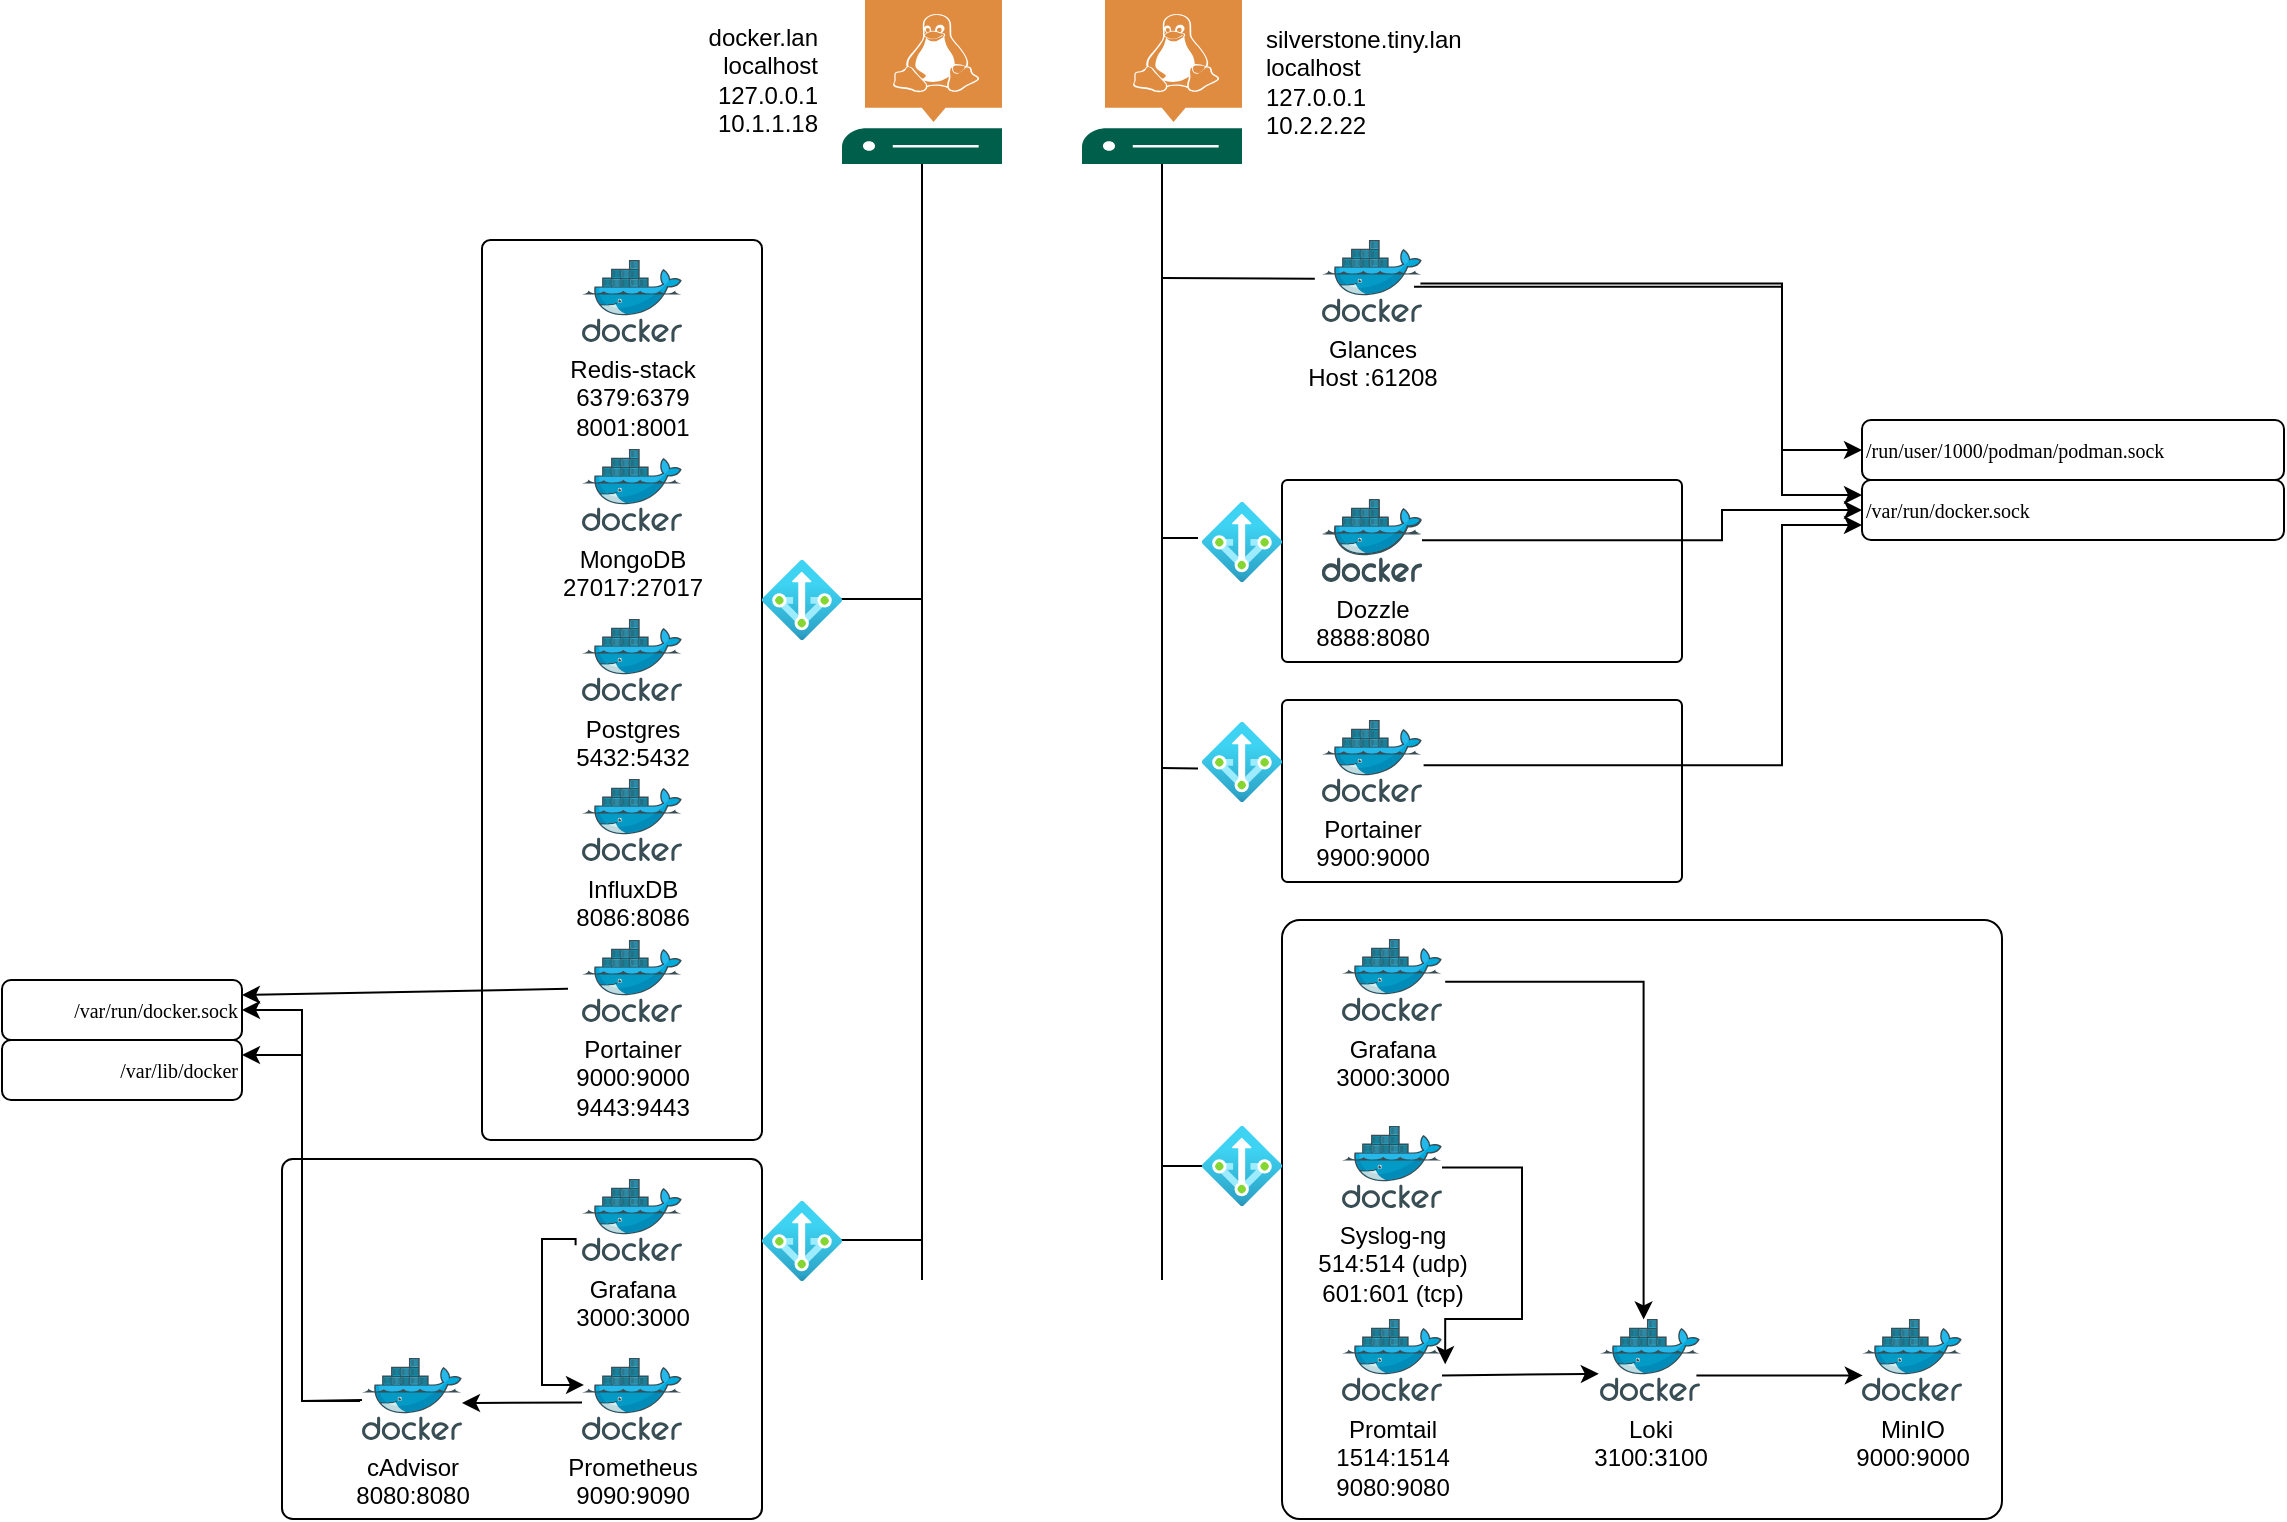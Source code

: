 <mxfile version="24.2.7" type="github">
  <diagram name="Page-1" id="xcAeZ0c_36jicNpxhuPr">
    <mxGraphModel dx="1235" dy="665" grid="1" gridSize="10" guides="1" tooltips="1" connect="1" arrows="1" fold="1" page="1" pageScale="1" pageWidth="1169" pageHeight="827" math="0" shadow="0">
      <root>
        <mxCell id="0" />
        <mxCell id="1" parent="0" />
        <mxCell id="pyQKvO4d3ydewZ7Dew-t-65" value="" style="orthogonalLoop=1;jettySize=auto;html=1;rounded=0;endArrow=none;endFill=0;" parent="1" edge="1">
          <mxGeometry width="80" relative="1" as="geometry">
            <mxPoint x="389" y="339.5" as="sourcePoint" />
            <mxPoint x="469" y="339.5" as="targetPoint" />
          </mxGeometry>
        </mxCell>
        <mxCell id="pyQKvO4d3ydewZ7Dew-t-64" value="" style="orthogonalLoop=1;jettySize=auto;html=1;rounded=0;endArrow=none;endFill=0;" parent="1" edge="1">
          <mxGeometry width="80" relative="1" as="geometry">
            <mxPoint x="389" y="660" as="sourcePoint" />
            <mxPoint x="469" y="660" as="targetPoint" />
          </mxGeometry>
        </mxCell>
        <mxCell id="pyQKvO4d3ydewZ7Dew-t-32" value="" style="orthogonalLoop=1;jettySize=auto;html=1;rounded=0;endArrow=none;endFill=0;" parent="1" edge="1">
          <mxGeometry width="80" relative="1" as="geometry">
            <mxPoint x="589" y="623" as="sourcePoint" />
            <mxPoint x="610" y="623" as="targetPoint" />
          </mxGeometry>
        </mxCell>
        <mxCell id="pyQKvO4d3ydewZ7Dew-t-59" value="" style="rounded=1;whiteSpace=wrap;html=1;arcSize=3;" parent="1" vertex="1">
          <mxGeometry x="249" y="160" width="140" height="450" as="geometry" />
        </mxCell>
        <mxCell id="pyQKvO4d3ydewZ7Dew-t-25" value="" style="rounded=1;whiteSpace=wrap;html=1;arcSize=3;" parent="1" vertex="1">
          <mxGeometry x="649" y="280" width="200" height="91" as="geometry" />
        </mxCell>
        <mxCell id="pyQKvO4d3ydewZ7Dew-t-26" value="Portainer&lt;div&gt;9900:9000&lt;/div&gt;" style="image;sketch=0;aspect=fixed;html=1;points=[];align=center;fontSize=12;image=img/lib/mscae/Docker.svg;" parent="1" vertex="1">
          <mxGeometry x="669" y="290" width="50" height="41" as="geometry" />
        </mxCell>
        <mxCell id="pyQKvO4d3ydewZ7Dew-t-27" value="" style="image;aspect=fixed;html=1;points=[];align=center;fontSize=12;image=img/lib/azure2/networking/NAT.svg;" parent="1" vertex="1">
          <mxGeometry x="609" y="291" width="40" height="40" as="geometry" />
        </mxCell>
        <mxCell id="pyQKvO4d3ydewZ7Dew-t-23" value="" style="rounded=1;whiteSpace=wrap;html=1;arcSize=3;" parent="1" vertex="1">
          <mxGeometry x="649" y="390" width="200" height="91" as="geometry" />
        </mxCell>
        <mxCell id="pyQKvO4d3ydewZ7Dew-t-21" value="" style="rounded=1;whiteSpace=wrap;html=1;arcSize=3;" parent="1" vertex="1">
          <mxGeometry x="649" y="500" width="360" height="299.5" as="geometry" />
        </mxCell>
        <mxCell id="pyQKvO4d3ydewZ7Dew-t-1" value="Glances&lt;div&gt;Host :61208&lt;/div&gt;" style="image;sketch=0;aspect=fixed;html=1;points=[];align=center;fontSize=12;image=img/lib/mscae/Docker.svg;" parent="1" vertex="1">
          <mxGeometry x="669" y="160" width="50" height="41" as="geometry" />
        </mxCell>
        <mxCell id="pyQKvO4d3ydewZ7Dew-t-2" value="Dozzle&lt;div&gt;8888:8080&lt;/div&gt;" style="image;sketch=0;aspect=fixed;html=1;points=[];align=center;fontSize=12;image=img/lib/mscae/Docker.svg;" parent="1" vertex="1">
          <mxGeometry x="669" y="289.5" width="50" height="41" as="geometry" />
        </mxCell>
        <mxCell id="pyQKvO4d3ydewZ7Dew-t-3" value="Grafana&lt;div&gt;3000:3000&lt;/div&gt;" style="image;sketch=0;aspect=fixed;html=1;points=[];align=center;fontSize=12;image=img/lib/mscae/Docker.svg;" parent="1" vertex="1">
          <mxGeometry x="679" y="509.5" width="50" height="41" as="geometry" />
        </mxCell>
        <mxCell id="pyQKvO4d3ydewZ7Dew-t-4" value="Loki&lt;div&gt;3100:3100&lt;/div&gt;" style="image;sketch=0;aspect=fixed;html=1;points=[];align=center;fontSize=12;image=img/lib/mscae/Docker.svg;" parent="1" vertex="1">
          <mxGeometry x="808" y="699.5" width="50" height="41" as="geometry" />
        </mxCell>
        <mxCell id="pyQKvO4d3ydewZ7Dew-t-5" value="MinIO&lt;div&gt;9000:9000&lt;/div&gt;" style="image;sketch=0;aspect=fixed;html=1;points=[];align=center;fontSize=12;image=img/lib/mscae/Docker.svg;" parent="1" vertex="1">
          <mxGeometry x="939" y="699.5" width="50" height="41" as="geometry" />
        </mxCell>
        <mxCell id="pyQKvO4d3ydewZ7Dew-t-6" value="Portainer&lt;div&gt;9900:9000&lt;/div&gt;" style="image;sketch=0;aspect=fixed;html=1;points=[];align=center;fontSize=12;image=img/lib/mscae/Docker.svg;" parent="1" vertex="1">
          <mxGeometry x="669" y="400" width="50" height="41" as="geometry" />
        </mxCell>
        <mxCell id="pyQKvO4d3ydewZ7Dew-t-7" value="Promtail&lt;div&gt;1514:1514&lt;/div&gt;&lt;div&gt;9080:9080&lt;/div&gt;" style="image;sketch=0;aspect=fixed;html=1;points=[];align=center;fontSize=12;image=img/lib/mscae/Docker.svg;" parent="1" vertex="1">
          <mxGeometry x="679" y="699.5" width="50" height="41" as="geometry" />
        </mxCell>
        <mxCell id="pyQKvO4d3ydewZ7Dew-t-8" value="Syslog-ng&lt;div&gt;514:514 (udp)&lt;/div&gt;&lt;div&gt;601:601 (tcp)&lt;/div&gt;" style="image;sketch=0;aspect=fixed;html=1;points=[];align=center;fontSize=12;image=img/lib/mscae/Docker.svg;" parent="1" vertex="1">
          <mxGeometry x="679" y="603" width="50" height="41" as="geometry" />
        </mxCell>
        <mxCell id="pyQKvO4d3ydewZ7Dew-t-9" value="/var/run/docker.sock" style="rounded=1;whiteSpace=wrap;html=1;align=left;fontFamily=Verdana;fontSize=10;" parent="1" vertex="1">
          <mxGeometry x="939" y="280" width="211" height="30" as="geometry" />
        </mxCell>
        <mxCell id="pyQKvO4d3ydewZ7Dew-t-11" value="/run/user/1000/podman/podman.sock" style="rounded=1;whiteSpace=wrap;html=1;align=left;fontFamily=Verdana;fontSize=10;" parent="1" vertex="1">
          <mxGeometry x="939" y="250" width="211" height="30" as="geometry" />
        </mxCell>
        <mxCell id="pyQKvO4d3ydewZ7Dew-t-13" value="" style="orthogonalLoop=1;jettySize=auto;html=1;rounded=0;entryX=0;entryY=0.5;entryDx=0;entryDy=0;exitX=0.984;exitY=0.532;exitDx=0;exitDy=0;exitPerimeter=0;edgeStyle=orthogonalEdgeStyle;" parent="1" source="pyQKvO4d3ydewZ7Dew-t-1" target="pyQKvO4d3ydewZ7Dew-t-11" edge="1">
          <mxGeometry width="80" relative="1" as="geometry">
            <mxPoint x="769" y="220" as="sourcePoint" />
            <mxPoint x="863" y="264.5" as="targetPoint" />
            <Array as="points">
              <mxPoint x="899" y="182" />
              <mxPoint x="899" y="265" />
            </Array>
          </mxGeometry>
        </mxCell>
        <mxCell id="pyQKvO4d3ydewZ7Dew-t-14" value="" style="orthogonalLoop=1;jettySize=auto;html=1;rounded=0;exitX=0.92;exitY=0.571;exitDx=0;exitDy=0;exitPerimeter=0;entryX=0;entryY=0.25;entryDx=0;entryDy=0;edgeStyle=orthogonalEdgeStyle;" parent="1" source="pyQKvO4d3ydewZ7Dew-t-1" target="pyQKvO4d3ydewZ7Dew-t-9" edge="1">
          <mxGeometry width="80" relative="1" as="geometry">
            <mxPoint x="769" y="210" as="sourcePoint" />
            <mxPoint x="919" y="280" as="targetPoint" />
            <Array as="points">
              <mxPoint x="899" y="183" />
              <mxPoint x="899" y="287" />
            </Array>
          </mxGeometry>
        </mxCell>
        <mxCell id="pyQKvO4d3ydewZ7Dew-t-15" value="" style="orthogonalLoop=1;jettySize=auto;html=1;rounded=0;exitX=1;exitY=0.502;exitDx=0;exitDy=0;exitPerimeter=0;entryX=0;entryY=0.5;entryDx=0;entryDy=0;edgeStyle=orthogonalEdgeStyle;" parent="1" source="pyQKvO4d3ydewZ7Dew-t-2" target="pyQKvO4d3ydewZ7Dew-t-9" edge="1">
          <mxGeometry width="80" relative="1" as="geometry">
            <mxPoint x="739" y="261" as="sourcePoint" />
            <mxPoint x="899" y="300" as="targetPoint" />
            <Array as="points">
              <mxPoint x="869" y="310" />
              <mxPoint x="869" y="295" />
            </Array>
          </mxGeometry>
        </mxCell>
        <mxCell id="pyQKvO4d3ydewZ7Dew-t-16" value="" style="orthogonalLoop=1;jettySize=auto;html=1;rounded=0;exitX=1.016;exitY=0.551;exitDx=0;exitDy=0;exitPerimeter=0;entryX=0;entryY=0.75;entryDx=0;entryDy=0;edgeStyle=orthogonalEdgeStyle;" parent="1" source="pyQKvO4d3ydewZ7Dew-t-6" target="pyQKvO4d3ydewZ7Dew-t-9" edge="1">
          <mxGeometry width="80" relative="1" as="geometry">
            <mxPoint x="729" y="341" as="sourcePoint" />
            <mxPoint x="919" y="320" as="targetPoint" />
            <Array as="points">
              <mxPoint x="899" y="423" />
              <mxPoint x="899" y="303" />
            </Array>
          </mxGeometry>
        </mxCell>
        <mxCell id="pyQKvO4d3ydewZ7Dew-t-17" value="" style="orthogonalLoop=1;jettySize=auto;html=1;rounded=0;exitX=1;exitY=0.505;exitDx=0;exitDy=0;exitPerimeter=0;entryX=1.032;entryY=0.551;entryDx=0;entryDy=0;entryPerimeter=0;edgeStyle=orthogonalEdgeStyle;" parent="1" source="pyQKvO4d3ydewZ7Dew-t-8" target="pyQKvO4d3ydewZ7Dew-t-7" edge="1">
          <mxGeometry width="80" relative="1" as="geometry">
            <mxPoint x="740" y="452.5" as="sourcePoint" />
            <mxPoint x="959" y="332.5" as="targetPoint" />
            <Array as="points">
              <mxPoint x="769" y="623.5" />
              <mxPoint x="769" y="699.5" />
              <mxPoint x="731" y="699.5" />
            </Array>
          </mxGeometry>
        </mxCell>
        <mxCell id="pyQKvO4d3ydewZ7Dew-t-18" value="" style="orthogonalLoop=1;jettySize=auto;html=1;rounded=0;exitX=1;exitY=0.688;exitDx=0;exitDy=0;exitPerimeter=0;entryX=-0.012;entryY=0.668;entryDx=0;entryDy=0;entryPerimeter=0;" parent="1" source="pyQKvO4d3ydewZ7Dew-t-7" target="pyQKvO4d3ydewZ7Dew-t-4" edge="1">
          <mxGeometry width="80" relative="1" as="geometry">
            <mxPoint x="750" y="462.5" as="sourcePoint" />
            <mxPoint x="969" y="342.5" as="targetPoint" />
          </mxGeometry>
        </mxCell>
        <mxCell id="pyQKvO4d3ydewZ7Dew-t-19" value="" style="orthogonalLoop=1;jettySize=auto;html=1;rounded=0;exitX=0.964;exitY=0.688;exitDx=0;exitDy=0;exitPerimeter=0;entryX=0.008;entryY=0.688;entryDx=0;entryDy=0;entryPerimeter=0;" parent="1" source="pyQKvO4d3ydewZ7Dew-t-4" target="pyQKvO4d3ydewZ7Dew-t-5" edge="1">
          <mxGeometry width="80" relative="1" as="geometry">
            <mxPoint x="760" y="472.5" as="sourcePoint" />
            <mxPoint x="979" y="352.5" as="targetPoint" />
          </mxGeometry>
        </mxCell>
        <mxCell id="pyQKvO4d3ydewZ7Dew-t-20" value="" style="orthogonalLoop=1;jettySize=auto;html=1;rounded=0;exitX=1.032;exitY=0.522;exitDx=0;exitDy=0;exitPerimeter=0;entryX=0.436;entryY=0.005;entryDx=0;entryDy=0;entryPerimeter=0;edgeStyle=orthogonalEdgeStyle;" parent="1" source="pyQKvO4d3ydewZ7Dew-t-3" target="pyQKvO4d3ydewZ7Dew-t-4" edge="1">
          <mxGeometry width="80" relative="1" as="geometry">
            <mxPoint x="770" y="482.5" as="sourcePoint" />
            <mxPoint x="989" y="362.5" as="targetPoint" />
          </mxGeometry>
        </mxCell>
        <mxCell id="pyQKvO4d3ydewZ7Dew-t-22" value="" style="image;aspect=fixed;html=1;points=[];align=center;fontSize=12;image=img/lib/azure2/networking/NAT.svg;" parent="1" vertex="1">
          <mxGeometry x="609" y="603" width="40" height="40" as="geometry" />
        </mxCell>
        <mxCell id="pyQKvO4d3ydewZ7Dew-t-24" value="" style="image;aspect=fixed;html=1;points=[];align=center;fontSize=12;image=img/lib/azure2/networking/NAT.svg;" parent="1" vertex="1">
          <mxGeometry x="609" y="401" width="40" height="40" as="geometry" />
        </mxCell>
        <mxCell id="pyQKvO4d3ydewZ7Dew-t-28" value="" style="orthogonalLoop=1;jettySize=auto;html=1;rounded=0;endArrow=none;endFill=0;" parent="1" source="pyQKvO4d3ydewZ7Dew-t-33" edge="1">
          <mxGeometry width="80" relative="1" as="geometry">
            <mxPoint x="589" y="120" as="sourcePoint" />
            <mxPoint x="589" y="680" as="targetPoint" />
          </mxGeometry>
        </mxCell>
        <mxCell id="pyQKvO4d3ydewZ7Dew-t-29" value="" style="orthogonalLoop=1;jettySize=auto;html=1;rounded=0;endArrow=none;endFill=0;entryX=-0.072;entryY=0.473;entryDx=0;entryDy=0;entryPerimeter=0;" parent="1" target="pyQKvO4d3ydewZ7Dew-t-1" edge="1">
          <mxGeometry width="80" relative="1" as="geometry">
            <mxPoint x="589" y="179" as="sourcePoint" />
            <mxPoint x="599" y="610" as="targetPoint" />
          </mxGeometry>
        </mxCell>
        <mxCell id="pyQKvO4d3ydewZ7Dew-t-30" value="" style="orthogonalLoop=1;jettySize=auto;html=1;rounded=0;endArrow=none;endFill=0;entryX=-0.05;entryY=0.45;entryDx=0;entryDy=0;entryPerimeter=0;" parent="1" target="pyQKvO4d3ydewZ7Dew-t-27" edge="1">
          <mxGeometry width="80" relative="1" as="geometry">
            <mxPoint x="589" y="309" as="sourcePoint" />
            <mxPoint x="735" y="189" as="targetPoint" />
          </mxGeometry>
        </mxCell>
        <mxCell id="pyQKvO4d3ydewZ7Dew-t-31" value="" style="orthogonalLoop=1;jettySize=auto;html=1;rounded=0;endArrow=none;endFill=0;entryX=-0.05;entryY=0.58;entryDx=0;entryDy=0;entryPerimeter=0;" parent="1" target="pyQKvO4d3ydewZ7Dew-t-24" edge="1">
          <mxGeometry width="80" relative="1" as="geometry">
            <mxPoint x="589" y="424" as="sourcePoint" />
            <mxPoint x="745" y="199" as="targetPoint" />
          </mxGeometry>
        </mxCell>
        <mxCell id="pyQKvO4d3ydewZ7Dew-t-33" value="" style="sketch=0;pointerEvents=1;shadow=0;dashed=0;html=1;strokeColor=none;fillColor=#005F4B;labelPosition=center;verticalLabelPosition=bottom;verticalAlign=top;align=center;outlineConnect=0;shape=mxgraph.veeam2.linux_server;" parent="1" vertex="1">
          <mxGeometry x="549" y="40" width="80" height="82" as="geometry" />
        </mxCell>
        <mxCell id="pyQKvO4d3ydewZ7Dew-t-34" value="silverstone.tiny.lan&lt;div&gt;localhost&lt;/div&gt;&lt;div&gt;127.0.0.1&lt;br&gt;&lt;div&gt;10.2.2.22&lt;/div&gt;&lt;/div&gt;" style="text;html=1;align=left;verticalAlign=middle;whiteSpace=wrap;rounded=0;" parent="1" vertex="1">
          <mxGeometry x="639" y="51" width="110" height="60" as="geometry" />
        </mxCell>
        <mxCell id="pyQKvO4d3ydewZ7Dew-t-35" value="" style="rounded=1;whiteSpace=wrap;html=1;arcSize=3;" parent="1" vertex="1">
          <mxGeometry x="149" y="619.5" width="240" height="180" as="geometry" />
        </mxCell>
        <mxCell id="pyQKvO4d3ydewZ7Dew-t-36" value="Grafana&lt;div&gt;3000:3000&lt;/div&gt;" style="image;sketch=0;aspect=fixed;html=1;points=[];align=center;fontSize=12;image=img/lib/mscae/Docker.svg;" parent="1" vertex="1">
          <mxGeometry x="299" y="629.5" width="50" height="41" as="geometry" />
        </mxCell>
        <mxCell id="pyQKvO4d3ydewZ7Dew-t-37" value="cAdvisor&lt;br&gt;8080:8080" style="image;sketch=0;aspect=fixed;html=1;points=[];align=center;fontSize=12;image=img/lib/mscae/Docker.svg;" parent="1" vertex="1">
          <mxGeometry x="189" y="719" width="50" height="41" as="geometry" />
        </mxCell>
        <mxCell id="pyQKvO4d3ydewZ7Dew-t-39" value="Prometheus&lt;div&gt;9090:9090&lt;/div&gt;" style="image;sketch=0;aspect=fixed;html=1;points=[];align=center;fontSize=12;image=img/lib/mscae/Docker.svg;" parent="1" vertex="1">
          <mxGeometry x="299" y="719" width="50" height="41" as="geometry" />
        </mxCell>
        <mxCell id="pyQKvO4d3ydewZ7Dew-t-42" value="" style="orthogonalLoop=1;jettySize=auto;html=1;rounded=0;exitX=0;exitY=0.544;exitDx=0;exitDy=0;exitPerimeter=0;" parent="1" source="pyQKvO4d3ydewZ7Dew-t-39" edge="1">
          <mxGeometry width="80" relative="1" as="geometry">
            <mxPoint x="370" y="482" as="sourcePoint" />
            <mxPoint x="239" y="741.5" as="targetPoint" />
          </mxGeometry>
        </mxCell>
        <mxCell id="pyQKvO4d3ydewZ7Dew-t-44" value="" style="orthogonalLoop=1;jettySize=auto;html=1;rounded=0;exitX=-0.064;exitY=0.807;exitDx=0;exitDy=0;exitPerimeter=0;entryX=0.02;entryY=0.329;entryDx=0;entryDy=0;entryPerimeter=0;edgeStyle=orthogonalEdgeStyle;" parent="1" source="pyQKvO4d3ydewZ7Dew-t-36" target="pyQKvO4d3ydewZ7Dew-t-39" edge="1">
          <mxGeometry width="80" relative="1" as="geometry">
            <mxPoint x="390" y="502" as="sourcePoint" />
            <mxPoint x="609" y="382" as="targetPoint" />
            <Array as="points">
              <mxPoint x="296" y="659.5" />
              <mxPoint x="279" y="659.5" />
              <mxPoint x="279" y="732.5" />
            </Array>
          </mxGeometry>
        </mxCell>
        <mxCell id="pyQKvO4d3ydewZ7Dew-t-46" value="Portainer&lt;div&gt;9000:9000&lt;/div&gt;&lt;div&gt;9443:9443&lt;/div&gt;" style="image;sketch=0;aspect=fixed;html=1;points=[];align=center;fontSize=12;image=img/lib/mscae/Docker.svg;" parent="1" vertex="1">
          <mxGeometry x="299" y="510" width="50" height="41" as="geometry" />
        </mxCell>
        <mxCell id="pyQKvO4d3ydewZ7Dew-t-47" value="/var/lib/docker" style="rounded=1;whiteSpace=wrap;html=1;align=right;fontFamily=Verdana;fontSize=10;" parent="1" vertex="1">
          <mxGeometry x="9" y="560" width="120" height="30" as="geometry" />
        </mxCell>
        <mxCell id="pyQKvO4d3ydewZ7Dew-t-48" value="/var/run/docker.sock" style="rounded=1;whiteSpace=wrap;html=1;align=right;fontFamily=Verdana;fontSize=10;" parent="1" vertex="1">
          <mxGeometry x="9" y="530" width="120" height="30" as="geometry" />
        </mxCell>
        <mxCell id="pyQKvO4d3ydewZ7Dew-t-49" value="" style="orthogonalLoop=1;jettySize=auto;html=1;rounded=0;exitX=-0.02;exitY=0.524;exitDx=0;exitDy=0;exitPerimeter=0;entryX=1;entryY=0.25;entryDx=0;entryDy=0;edgeStyle=orthogonalEdgeStyle;" parent="1" source="pyQKvO4d3ydewZ7Dew-t-37" target="pyQKvO4d3ydewZ7Dew-t-47" edge="1">
          <mxGeometry width="80" relative="1" as="geometry">
            <mxPoint x="-21" y="692" as="sourcePoint" />
            <mxPoint x="-81" y="692" as="targetPoint" />
          </mxGeometry>
        </mxCell>
        <mxCell id="pyQKvO4d3ydewZ7Dew-t-50" value="" style="orthogonalLoop=1;jettySize=auto;html=1;rounded=0;exitX=-0.14;exitY=0.595;exitDx=0;exitDy=0;exitPerimeter=0;entryX=1;entryY=0.25;entryDx=0;entryDy=0;" parent="1" source="pyQKvO4d3ydewZ7Dew-t-46" target="pyQKvO4d3ydewZ7Dew-t-48" edge="1">
          <mxGeometry width="80" relative="1" as="geometry">
            <mxPoint x="198" y="821" as="sourcePoint" />
            <mxPoint x="-1" y="658" as="targetPoint" />
          </mxGeometry>
        </mxCell>
        <mxCell id="pyQKvO4d3ydewZ7Dew-t-52" value="MongoDB&lt;div&gt;27017:27017&lt;/div&gt;" style="image;sketch=0;aspect=fixed;html=1;points=[];align=center;fontSize=12;image=img/lib/mscae/Docker.svg;" parent="1" vertex="1">
          <mxGeometry x="299" y="264.5" width="50" height="41" as="geometry" />
        </mxCell>
        <mxCell id="pyQKvO4d3ydewZ7Dew-t-56" value="Redis-stack&lt;div&gt;6379:6379&lt;/div&gt;&lt;div&gt;8001:8001&lt;/div&gt;" style="image;sketch=0;aspect=fixed;html=1;points=[];align=center;fontSize=12;image=img/lib/mscae/Docker.svg;" parent="1" vertex="1">
          <mxGeometry x="299" y="170" width="50" height="41" as="geometry" />
        </mxCell>
        <mxCell id="pyQKvO4d3ydewZ7Dew-t-57" value="Postgres&lt;div&gt;5432:5432&lt;/div&gt;" style="image;sketch=0;aspect=fixed;html=1;points=[];align=center;fontSize=12;image=img/lib/mscae/Docker.svg;" parent="1" vertex="1">
          <mxGeometry x="299" y="349.5" width="50" height="41" as="geometry" />
        </mxCell>
        <mxCell id="pyQKvO4d3ydewZ7Dew-t-58" value="InfluxDB&lt;div&gt;8086:8086&lt;/div&gt;" style="image;sketch=0;aspect=fixed;html=1;points=[];align=center;fontSize=12;image=img/lib/mscae/Docker.svg;" parent="1" vertex="1">
          <mxGeometry x="299" y="429.5" width="50" height="41" as="geometry" />
        </mxCell>
        <mxCell id="pyQKvO4d3ydewZ7Dew-t-60" value="" style="image;aspect=fixed;html=1;points=[];align=center;fontSize=12;image=img/lib/azure2/networking/NAT.svg;" parent="1" vertex="1">
          <mxGeometry x="389" y="640.5" width="40" height="40" as="geometry" />
        </mxCell>
        <mxCell id="pyQKvO4d3ydewZ7Dew-t-61" value="" style="image;aspect=fixed;html=1;points=[];align=center;fontSize=12;image=img/lib/azure2/networking/NAT.svg;" parent="1" vertex="1">
          <mxGeometry x="389" y="320" width="40" height="40" as="geometry" />
        </mxCell>
        <mxCell id="pyQKvO4d3ydewZ7Dew-t-62" value="" style="orthogonalLoop=1;jettySize=auto;html=1;rounded=0;endArrow=none;endFill=0;" parent="1" source="pyQKvO4d3ydewZ7Dew-t-63" edge="1">
          <mxGeometry width="80" relative="1" as="geometry">
            <mxPoint x="469" y="120" as="sourcePoint" />
            <mxPoint x="469" y="680" as="targetPoint" />
          </mxGeometry>
        </mxCell>
        <mxCell id="pyQKvO4d3ydewZ7Dew-t-63" value="" style="sketch=0;pointerEvents=1;shadow=0;dashed=0;html=1;strokeColor=none;fillColor=#005F4B;labelPosition=center;verticalLabelPosition=bottom;verticalAlign=top;align=center;outlineConnect=0;shape=mxgraph.veeam2.linux_server;" parent="1" vertex="1">
          <mxGeometry x="429" y="40" width="80" height="82" as="geometry" />
        </mxCell>
        <mxCell id="pyQKvO4d3ydewZ7Dew-t-66" value="docker.lan&lt;div&gt;localhost&lt;/div&gt;&lt;div&gt;127.0.0.1&lt;br&gt;&lt;div&gt;10.1.1.18&lt;/div&gt;&lt;/div&gt;" style="text;html=1;align=right;verticalAlign=middle;whiteSpace=wrap;rounded=0;" parent="1" vertex="1">
          <mxGeometry x="309" y="50" width="110" height="60" as="geometry" />
        </mxCell>
        <mxCell id="pyQKvO4d3ydewZ7Dew-t-67" value="" style="orthogonalLoop=1;jettySize=auto;html=1;rounded=0;entryX=1;entryY=0.5;entryDx=0;entryDy=0;edgeStyle=orthogonalEdgeStyle;" parent="1" target="pyQKvO4d3ydewZ7Dew-t-48" edge="1">
          <mxGeometry width="80" relative="1" as="geometry">
            <mxPoint x="189" y="740" as="sourcePoint" />
            <mxPoint x="79" y="607" as="targetPoint" />
          </mxGeometry>
        </mxCell>
      </root>
    </mxGraphModel>
  </diagram>
</mxfile>
